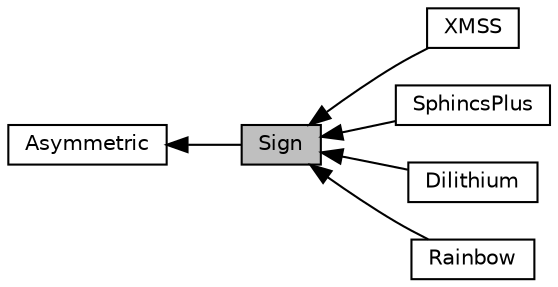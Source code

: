 digraph "Sign"
{
  edge [fontname="Helvetica",fontsize="10",labelfontname="Helvetica",labelfontsize="10"];
  node [fontname="Helvetica",fontsize="10",shape=box];
  rankdir=LR;
  Node6 [label="XMSS",height=0.2,width=0.4,color="black", fillcolor="white", style="filled",URL="$group___x_m_s_s.html",tooltip="The XMSS/MT asymmetric signature scheme Namespace."];
  Node1 [label="Sign",height=0.2,width=0.4,color="black", fillcolor="grey75", style="filled", fontcolor="black",tooltip="Asymmetric Signature Namespace."];
  Node2 [label="Asymmetric",height=0.2,width=0.4,color="black", fillcolor="white", style="filled",URL="$group___asymmetric.html",tooltip="Asymmetric Ciphers Namespace."];
  Node5 [label="SphincsPlus",height=0.2,width=0.4,color="black", fillcolor="white", style="filled",URL="$group___sphincs_plus.html",tooltip="The SPHINCS+ asymmetric signature scheme Namespace."];
  Node3 [label="Dilithium",height=0.2,width=0.4,color="black", fillcolor="white", style="filled",URL="$group___dilithium.html",tooltip="The Dilithium asymmetric signature scheme Namespace."];
  Node4 [label="Rainbow",height=0.2,width=0.4,color="black", fillcolor="white", style="filled",URL="$group___rainbow.html",tooltip="The Rainbow asymmetric signature scheme Namespace."];
  Node2->Node1 [shape=plaintext, dir="back", style="solid"];
  Node1->Node3 [shape=plaintext, dir="back", style="solid"];
  Node1->Node4 [shape=plaintext, dir="back", style="solid"];
  Node1->Node5 [shape=plaintext, dir="back", style="solid"];
  Node1->Node6 [shape=plaintext, dir="back", style="solid"];
}
